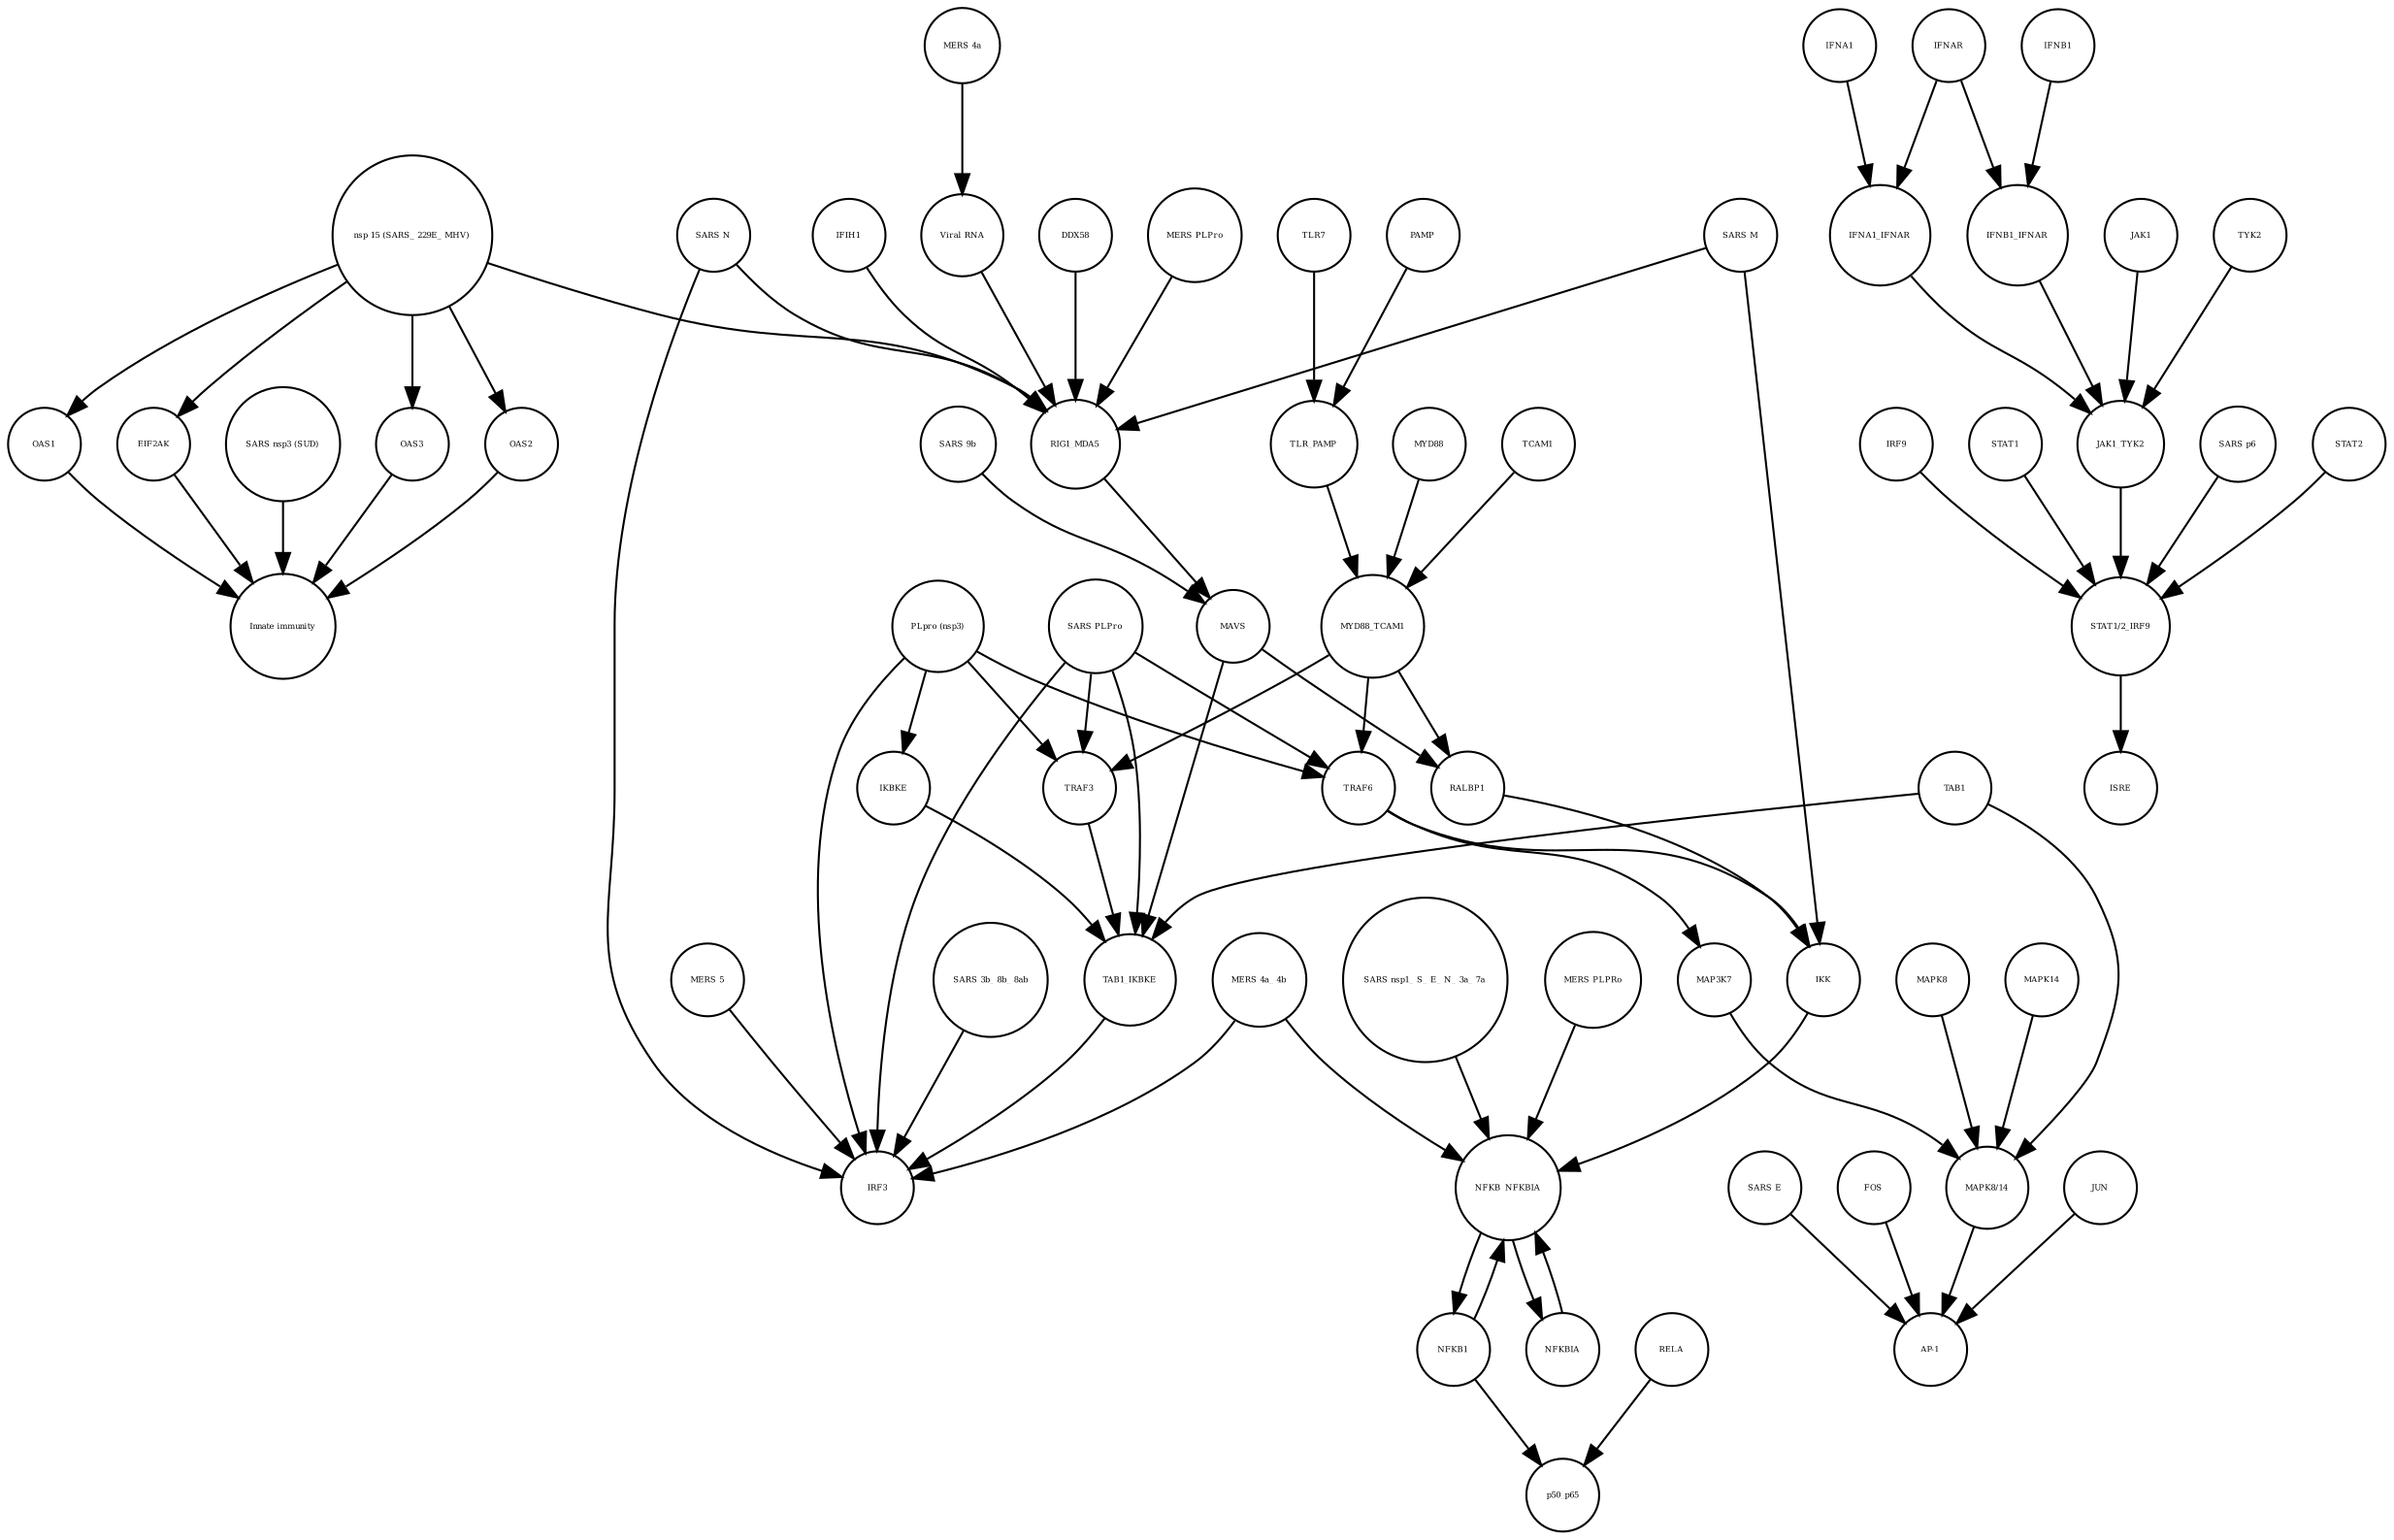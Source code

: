 strict digraph  {
OAS3 [annotation=urn_miriam_pubmed_31226023, bipartite=0, cls=macromolecule, fontsize=4, label=OAS3, shape=circle];
"Innate immunity" [annotation=urn_miriam_pubmed_31226023, bipartite=0, cls=phenotype, fontsize=4, label="Innate immunity", shape=circle];
OAS2 [annotation=urn_miriam_pubmed_31226023, bipartite=0, cls=macromolecule, fontsize=4, label=OAS2, shape=circle];
OAS1 [annotation=urn_miriam_pubmed_31226023, bipartite=0, cls=macromolecule, fontsize=4, label=OAS1, shape=circle];
EIF2AK [annotation=urn_miriam_pubmed_31226023, bipartite=0, cls=macromolecule, fontsize=4, label=EIF2AK, shape=circle];
"SARS nsp3 (SUD)" [annotation=urn_miriam_pubmed_31226023, bipartite=0, cls=macromolecule, fontsize=4, label="SARS nsp3 (SUD)", shape=circle];
RALBP1 [annotation="", bipartite=0, cls=macromolecule, fontsize=4, label=RALBP1, shape=circle];
TLR_PAMP [annotation="", bipartite=0, cls=complex, fontsize=4, label=TLR_PAMP, shape=circle];
MYD88 [annotation=urn_miriam_pubmed_31226023, bipartite=0, cls=macromolecule, fontsize=4, label=MYD88, shape=circle];
"nsp 15 (SARS_ 229E_ MHV)" [annotation=urn_miriam_pubmed_31226023, bipartite=0, cls=macromolecule, fontsize=4, label="nsp 15 (SARS_ 229E_ MHV)", shape=circle];
"MERS 4a_ 4b" [annotation="", bipartite=0, cls=macromolecule, fontsize=4, label="MERS 4a_ 4b", shape=circle];
MYD88_TCAM1 [annotation="", bipartite=0, cls=complex, fontsize=4, label=MYD88_TCAM1, shape=circle];
MAPK8 [annotation="", bipartite=0, cls=macromolecule, fontsize=4, label=MAPK8, shape=circle];
JUN [annotation="", bipartite=0, cls=macromolecule, fontsize=4, label=JUN, shape=circle];
"SARS E" [annotation=urn_miriam_pubmed_31226023, bipartite=0, cls=macromolecule, fontsize=4, label="SARS E", shape=circle];
"PLpro (nsp3)" [annotation="", bipartite=0, cls=macromolecule, fontsize=4, label="PLpro (nsp3)", shape=circle];
NFKB1 [annotation="", bipartite=0, cls=macromolecule, fontsize=4, label=NFKB1, shape=circle];
"SARS nsp1_ S_ E_ N_ 3a_ 7a" [annotation=urn_miriam_pubmed_31226023, bipartite=0, cls=macromolecule, fontsize=4, label="SARS nsp1_ S_ E_ N_ 3a_ 7a", shape=circle];
TCAM1 [annotation="", bipartite=0, cls=macromolecule, fontsize=4, label=TCAM1, shape=circle];
RELA [annotation="", bipartite=0, cls=macromolecule, fontsize=4, label=RELA, shape=circle];
"SARS 3b_ 8b_ 8ab" [annotation=urn_miriam_pubmed_31226023, bipartite=0, cls=macromolecule, fontsize=4, label="SARS 3b_ 8b_ 8ab", shape=circle];
RIG1_MDA5 [annotation="", bipartite=0, cls=complex, fontsize=4, label=RIG1_MDA5, shape=circle];
IRF9 [annotation=urn_miriam_pubmed_31226023, bipartite=0, cls=macromolecule, fontsize=4, label=IRF9, shape=circle];
"Viral RNA" [annotation="", bipartite=0, cls="simple chemical", fontsize=4, label="Viral RNA", shape=circle];
IFNA1_IFNAR [annotation=urn_miriam_pubmed_31226023, bipartite=0, cls=complex, fontsize=4, label=IFNA1_IFNAR, shape=circle];
IFNB1 [annotation=urn_miriam_pubmed_24362405, bipartite=0, cls=macromolecule, fontsize=4, label=IFNB1, shape=circle];
STAT1 [annotation=urn_miriam_pubmed_31226023, bipartite=0, cls=macromolecule, fontsize=4, label=STAT1, shape=circle];
TAB1 [annotation="", bipartite=0, cls=macromolecule, fontsize=4, label=TAB1, shape=circle];
JAK1_TYK2 [annotation=urn_miriam_pubmed_31226023, bipartite=0, cls=complex, fontsize=4, label=JAK1_TYK2, shape=circle];
TRAF3 [annotation="", bipartite=0, cls=macromolecule, fontsize=4, label=TRAF3, shape=circle];
"SARS N" [annotation="", bipartite=0, cls=macromolecule, fontsize=4, label="SARS N", shape=circle];
p50_p65 [annotation="", bipartite=0, cls=complex, fontsize=4, label=p50_p65, shape=circle];
IKBKE [annotation="", bipartite=0, cls=macromolecule, fontsize=4, label=IKBKE, shape=circle];
DDX58 [annotation="", bipartite=0, cls=macromolecule, fontsize=4, label=DDX58, shape=circle];
"SARS 9b" [annotation=urn_miriam_pubmed_31226023, bipartite=0, cls=macromolecule, fontsize=4, label="SARS 9b", shape=circle];
"SARS p6" [annotation=urn_miriam_pubmed_31226023, bipartite=0, cls=macromolecule, fontsize=4, label="SARS p6", shape=circle];
FOS [annotation="", bipartite=0, cls=macromolecule, fontsize=4, label=FOS, shape=circle];
JAK1 [annotation=urn_miriam_pubmed_31226023, bipartite=0, cls=macromolecule, fontsize=4, label=JAK1, shape=circle];
"MERS 4a" [annotation="", bipartite=0, cls=macromolecule, fontsize=4, label="MERS 4a", shape=circle];
ISRE [annotation=urn_miriam_pubmed_31226023, bipartite=0, cls=complex, fontsize=4, label=ISRE, shape=circle];
NFKB_NFKBIA [annotation="", bipartite=0, cls=complex, fontsize=4, label=NFKB_NFKBIA, shape=circle];
"SARS PLPro" [annotation=urn_miriam_pubmed_31226023, bipartite=0, cls=macromolecule, fontsize=4, label="SARS PLPro", shape=circle];
"MAPK8/14" [annotation="", bipartite=0, cls=complex, fontsize=4, label="MAPK8/14", shape=circle];
PAMP [annotation="", bipartite=0, cls="simple chemical", fontsize=4, label=PAMP, shape=circle];
MAP3K7 [annotation="", bipartite=0, cls=macromolecule, fontsize=4, label=MAP3K7, shape=circle];
TAB1_IKBKE [annotation="", bipartite=0, cls=complex, fontsize=4, label=TAB1_IKBKE, shape=circle];
"SARS M" [annotation=urn_miriam_pubmed_31226023, bipartite=0, cls=macromolecule, fontsize=4, label="SARS M", shape=circle];
"MERS PLPRo" [annotation="", bipartite=0, cls=macromolecule, fontsize=4, label="MERS PLPRo", shape=circle];
IFNA1 [annotation="urn_miriam_pubmed_17911435|urn_miriam_pubmed_24362405", bipartite=0, cls=macromolecule, fontsize=4, label=IFNA1, shape=circle];
STAT2 [annotation=urn_miriam_pubmed_31226023, bipartite=0, cls=macromolecule, fontsize=4, label=STAT2, shape=circle];
TYK2 [annotation=urn_miriam_pubmed_31226023, bipartite=0, cls=macromolecule, fontsize=4, label=TYK2, shape=circle];
"AP-1" [annotation="", bipartite=0, cls=complex, fontsize=4, label="AP-1", shape=circle];
"STAT1/2_IRF9" [annotation=urn_miriam_pubmed_31226023, bipartite=0, cls=complex, fontsize=4, label="STAT1/2_IRF9", shape=circle];
NFKBIA [annotation="", bipartite=0, cls=macromolecule, fontsize=4, label=NFKBIA, shape=circle];
IFNB1_IFNAR [annotation=urn_miriam_pubmed_31226023, bipartite=0, cls=complex, fontsize=4, label=IFNB1_IFNAR, shape=circle];
MAPK14 [annotation="", bipartite=0, cls=macromolecule, fontsize=4, label=MAPK14, shape=circle];
IKK [annotation="", bipartite=0, cls=complex, fontsize=4, label=IKK, shape=circle];
TLR7 [annotation="", bipartite=0, cls=macromolecule, fontsize=4, label=TLR7, shape=circle];
MAVS [annotation="", bipartite=0, cls=macromolecule, fontsize=4, label=MAVS, shape=circle];
IFNAR [annotation=urn_miriam_pubmed_31226023, bipartite=0, cls=complex, fontsize=4, label=IFNAR, shape=circle];
IRF3 [annotation="", bipartite=0, cls=macromolecule, fontsize=4, label=IRF3, shape=circle];
"MERS 5" [annotation="", bipartite=0, cls=macromolecule, fontsize=4, label="MERS 5", shape=circle];
TRAF6 [annotation="", bipartite=0, cls=macromolecule, fontsize=4, label=TRAF6, shape=circle];
"MERS PLPro" [annotation="", bipartite=0, cls=macromolecule, fontsize=4, label="MERS PLPro", shape=circle];
IFIH1 [annotation="", bipartite=0, cls=macromolecule, fontsize=4, label=IFIH1, shape=circle];
OAS3 -> "Innate immunity"  [annotation="", interaction_type=stimulation];
OAS2 -> "Innate immunity"  [annotation="", interaction_type=stimulation];
OAS1 -> "Innate immunity"  [annotation="", interaction_type=stimulation];
EIF2AK -> "Innate immunity"  [annotation="", interaction_type=stimulation];
"SARS nsp3 (SUD)" -> "Innate immunity"  [annotation="", interaction_type=inhibition];
RALBP1 -> IKK  [annotation="", interaction_type=catalysis];
TLR_PAMP -> MYD88_TCAM1  [annotation="", interaction_type=catalysis];
MYD88 -> MYD88_TCAM1  [annotation="", interaction_type=production];
"nsp 15 (SARS_ 229E_ MHV)" -> RIG1_MDA5  [annotation="", interaction_type=inhibition];
"nsp 15 (SARS_ 229E_ MHV)" -> OAS3  [annotation="", interaction_type=inhibition];
"nsp 15 (SARS_ 229E_ MHV)" -> EIF2AK  [annotation="", interaction_type=inhibition];
"nsp 15 (SARS_ 229E_ MHV)" -> OAS2  [annotation="", interaction_type=inhibition];
"nsp 15 (SARS_ 229E_ MHV)" -> OAS1  [annotation="", interaction_type=inhibition];
"MERS 4a_ 4b" -> IRF3  [annotation="", interaction_type=inhibition];
"MERS 4a_ 4b" -> NFKB_NFKBIA  [annotation="", interaction_type=inhibition];
MYD88_TCAM1 -> RALBP1  [annotation="", interaction_type=catalysis];
MYD88_TCAM1 -> TRAF6  [annotation=urn_miriam_pubmed_31226023, interaction_type=catalysis];
MYD88_TCAM1 -> TRAF3  [annotation="", interaction_type=catalysis];
MAPK8 -> "MAPK8/14"  [annotation="", interaction_type=production];
JUN -> "AP-1"  [annotation="", interaction_type=production];
"SARS E" -> "AP-1"  [annotation="", interaction_type=catalysis];
"PLpro (nsp3)" -> IRF3  [annotation="", interaction_type=inhibition];
"PLpro (nsp3)" -> IKBKE  [annotation="", interaction_type=inhibition];
"PLpro (nsp3)" -> TRAF6  [annotation=urn_miriam_pubmed_31226023, interaction_type=inhibition];
"PLpro (nsp3)" -> TRAF3  [annotation="", interaction_type=inhibition];
NFKB1 -> p50_p65  [annotation="", interaction_type=production];
NFKB1 -> NFKB_NFKBIA  [annotation="", interaction_type=production];
"SARS nsp1_ S_ E_ N_ 3a_ 7a" -> NFKB_NFKBIA  [annotation="", interaction_type=catalysis];
TCAM1 -> MYD88_TCAM1  [annotation="", interaction_type=production];
RELA -> p50_p65  [annotation="", interaction_type=production];
"SARS 3b_ 8b_ 8ab" -> IRF3  [annotation="", interaction_type=inhibition];
RIG1_MDA5 -> MAVS  [annotation="", interaction_type=catalysis];
IRF9 -> "STAT1/2_IRF9"  [annotation="", interaction_type=production];
"Viral RNA" -> RIG1_MDA5  [annotation="", interaction_type=catalysis];
IFNA1_IFNAR -> JAK1_TYK2  [annotation=urn_miriam_pubmed_31226023, interaction_type=catalysis];
IFNB1 -> IFNB1_IFNAR  [annotation="", interaction_type=production];
STAT1 -> "STAT1/2_IRF9"  [annotation="", interaction_type=production];
TAB1 -> TAB1_IKBKE  [annotation="", interaction_type=production];
TAB1 -> "MAPK8/14"  [annotation="", interaction_type=catalysis];
JAK1_TYK2 -> "STAT1/2_IRF9"  [annotation=urn_miriam_pubmed_31226023, interaction_type=catalysis];
TRAF3 -> TAB1_IKBKE  [annotation="", interaction_type=catalysis];
"SARS N" -> IRF3  [annotation="", interaction_type=inhibition];
"SARS N" -> RIG1_MDA5  [annotation="", interaction_type=inhibition];
IKBKE -> TAB1_IKBKE  [annotation="", interaction_type=production];
DDX58 -> RIG1_MDA5  [annotation="", interaction_type=production];
"SARS 9b" -> MAVS  [annotation="", interaction_type=inhibition];
"SARS p6" -> "STAT1/2_IRF9"  [annotation=urn_miriam_pubmed_31226023, interaction_type=inhibition];
FOS -> "AP-1"  [annotation="", interaction_type=production];
JAK1 -> JAK1_TYK2  [annotation="", interaction_type=production];
"MERS 4a" -> "Viral RNA"  [annotation="", interaction_type=inhibition];
NFKB_NFKBIA -> NFKB1  [annotation="", interaction_type=production];
NFKB_NFKBIA -> NFKBIA  [annotation="", interaction_type=production];
"SARS PLPro" -> TAB1_IKBKE  [annotation="", interaction_type=inhibition];
"SARS PLPro" -> IRF3  [annotation="", interaction_type=inhibition];
"SARS PLPro" -> TRAF6  [annotation=urn_miriam_pubmed_31226023, interaction_type=inhibition];
"SARS PLPro" -> TRAF3  [annotation="", interaction_type=inhibition];
"MAPK8/14" -> "AP-1"  [annotation="", interaction_type=catalysis];
PAMP -> TLR_PAMP  [annotation="", interaction_type=production];
MAP3K7 -> "MAPK8/14"  [annotation="", interaction_type=catalysis];
TAB1_IKBKE -> IRF3  [annotation="", interaction_type=catalysis];
"SARS M" -> RIG1_MDA5  [annotation="", interaction_type=inhibition];
"SARS M" -> IKK  [annotation="", interaction_type=inhibition];
"MERS PLPRo" -> NFKB_NFKBIA  [annotation="", interaction_type=inhibition];
IFNA1 -> IFNA1_IFNAR  [annotation="", interaction_type=production];
STAT2 -> "STAT1/2_IRF9"  [annotation="", interaction_type=production];
TYK2 -> JAK1_TYK2  [annotation="", interaction_type=production];
"STAT1/2_IRF9" -> ISRE  [annotation="", interaction_type=production];
NFKBIA -> NFKB_NFKBIA  [annotation="", interaction_type=production];
IFNB1_IFNAR -> JAK1_TYK2  [annotation=urn_miriam_pubmed_31226023, interaction_type=catalysis];
MAPK14 -> "MAPK8/14"  [annotation="", interaction_type=production];
IKK -> NFKB_NFKBIA  [annotation="", interaction_type=inhibition];
TLR7 -> TLR_PAMP  [annotation="", interaction_type=production];
MAVS -> RALBP1  [annotation="", interaction_type=catalysis];
MAVS -> TAB1_IKBKE  [annotation="", interaction_type=catalysis];
IFNAR -> IFNB1_IFNAR  [annotation="", interaction_type=production];
IFNAR -> IFNA1_IFNAR  [annotation="", interaction_type=production];
"MERS 5" -> IRF3  [annotation="", interaction_type=inhibition];
TRAF6 -> IKK  [annotation="", interaction_type=catalysis];
TRAF6 -> MAP3K7  [annotation="", interaction_type=catalysis];
"MERS PLPro" -> RIG1_MDA5  [annotation="", interaction_type=inhibition];
IFIH1 -> RIG1_MDA5  [annotation="", interaction_type=production];
}
